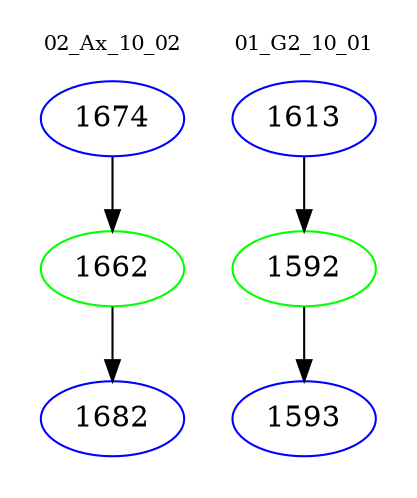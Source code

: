 digraph{
subgraph cluster_0 {
color = white
label = "02_Ax_10_02";
fontsize=10;
T0_1674 [label="1674", color="blue"]
T0_1674 -> T0_1662 [color="black"]
T0_1662 [label="1662", color="green"]
T0_1662 -> T0_1682 [color="black"]
T0_1682 [label="1682", color="blue"]
}
subgraph cluster_1 {
color = white
label = "01_G2_10_01";
fontsize=10;
T1_1613 [label="1613", color="blue"]
T1_1613 -> T1_1592 [color="black"]
T1_1592 [label="1592", color="green"]
T1_1592 -> T1_1593 [color="black"]
T1_1593 [label="1593", color="blue"]
}
}
